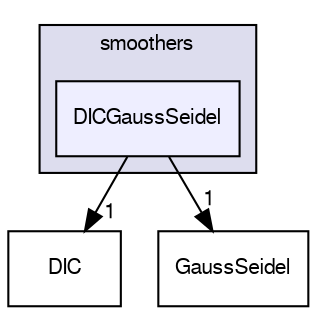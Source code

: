 digraph "src/OpenFOAM/matrices/lduMatrix/smoothers/DICGaussSeidel" {
  bgcolor=transparent;
  compound=true
  node [ fontsize="10", fontname="FreeSans"];
  edge [ labelfontsize="10", labelfontname="FreeSans"];
  subgraph clusterdir_27bacb8e19b5862d96d869422b2be03b {
    graph [ bgcolor="#ddddee", pencolor="black", label="smoothers" fontname="FreeSans", fontsize="10", URL="dir_27bacb8e19b5862d96d869422b2be03b.html"]
  dir_1bbde5f3140bd53060fdfeb27201fcac [shape=box, label="DICGaussSeidel", style="filled", fillcolor="#eeeeff", pencolor="black", URL="dir_1bbde5f3140bd53060fdfeb27201fcac.html"];
  }
  dir_17f5a1ef659fcd824c12a6e8251e56f3 [shape=box label="DIC" URL="dir_17f5a1ef659fcd824c12a6e8251e56f3.html"];
  dir_5e89c184c4a835c9e0c07194ae237305 [shape=box label="GaussSeidel" URL="dir_5e89c184c4a835c9e0c07194ae237305.html"];
  dir_1bbde5f3140bd53060fdfeb27201fcac->dir_17f5a1ef659fcd824c12a6e8251e56f3 [headlabel="1", labeldistance=1.5 headhref="dir_001971_001970.html"];
  dir_1bbde5f3140bd53060fdfeb27201fcac->dir_5e89c184c4a835c9e0c07194ae237305 [headlabel="1", labeldistance=1.5 headhref="dir_001971_001975.html"];
}
